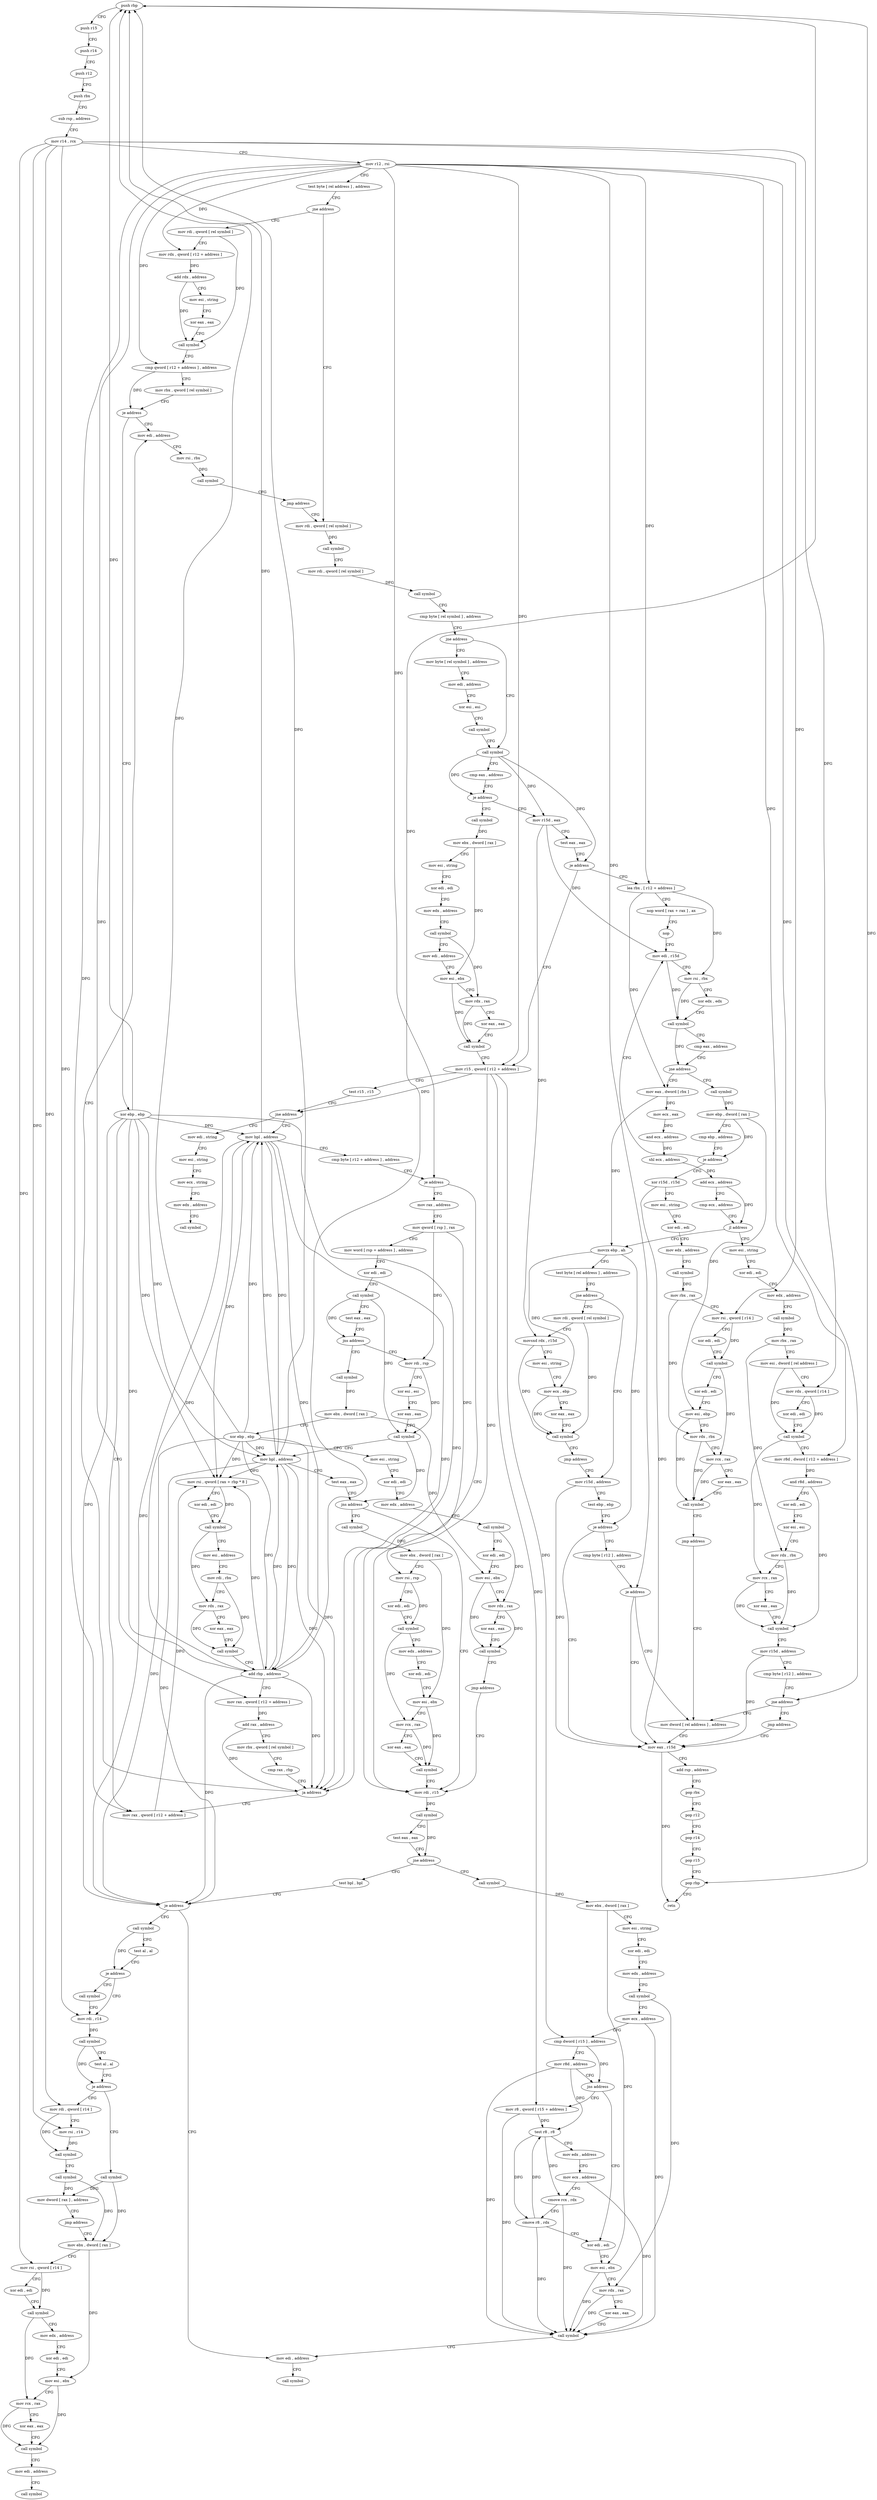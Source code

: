 digraph "func" {
"4217520" [label = "push rbp" ]
"4217521" [label = "push r15" ]
"4217523" [label = "push r14" ]
"4217525" [label = "push r12" ]
"4217527" [label = "push rbx" ]
"4217528" [label = "sub rsp , address" ]
"4217532" [label = "mov r14 , rcx" ]
"4217535" [label = "mov r12 , rsi" ]
"4217538" [label = "test byte [ rel address ] , address" ]
"4217545" [label = "jne address" ]
"4217896" [label = "mov rdi , qword [ rel symbol ]" ]
"4217551" [label = "mov rdi , qword [ rel symbol ]" ]
"4217903" [label = "mov rdx , qword [ r12 + address ]" ]
"4217908" [label = "add rdx , address" ]
"4217912" [label = "mov esi , string" ]
"4217917" [label = "xor eax , eax" ]
"4217919" [label = "call symbol" ]
"4217924" [label = "cmp qword [ r12 + address ] , address" ]
"4217930" [label = "mov rbx , qword [ rel symbol ]" ]
"4217937" [label = "je address" ]
"4218000" [label = "mov edi , address" ]
"4217939" [label = "xor ebp , ebp" ]
"4217558" [label = "call symbol" ]
"4217563" [label = "mov rdi , qword [ rel symbol ]" ]
"4217570" [label = "call symbol" ]
"4217575" [label = "cmp byte [ rel symbol ] , address" ]
"4217582" [label = "jne address" ]
"4217603" [label = "call symbol" ]
"4217584" [label = "mov byte [ rel symbol ] , address" ]
"4218005" [label = "mov rsi , rbx" ]
"4218008" [label = "call symbol" ]
"4218013" [label = "jmp address" ]
"4217941" [label = "mov rax , qword [ r12 + address ]" ]
"4217608" [label = "cmp eax , address" ]
"4217611" [label = "je address" ]
"4218047" [label = "call symbol" ]
"4217617" [label = "mov r15d , eax" ]
"4217591" [label = "mov edi , address" ]
"4217596" [label = "xor esi , esi" ]
"4217598" [label = "call symbol" ]
"4217946" [label = "mov rsi , qword [ rax + rbp * 8 ]" ]
"4217950" [label = "xor edi , edi" ]
"4217952" [label = "call symbol" ]
"4217957" [label = "mov esi , address" ]
"4217962" [label = "mov rdi , rbx" ]
"4217965" [label = "mov rdx , rax" ]
"4217968" [label = "xor eax , eax" ]
"4217970" [label = "call symbol" ]
"4217975" [label = "add rbp , address" ]
"4217979" [label = "mov rax , qword [ r12 + address ]" ]
"4217984" [label = "add rax , address" ]
"4217988" [label = "mov rbx , qword [ rel symbol ]" ]
"4217995" [label = "cmp rax , rbp" ]
"4217998" [label = "ja address" ]
"4218052" [label = "mov ebx , dword [ rax ]" ]
"4218054" [label = "mov esi , string" ]
"4218059" [label = "xor edi , edi" ]
"4218061" [label = "mov edx , address" ]
"4218066" [label = "call symbol" ]
"4218071" [label = "mov edi , address" ]
"4218076" [label = "mov esi , ebx" ]
"4218078" [label = "mov rdx , rax" ]
"4218081" [label = "xor eax , eax" ]
"4218083" [label = "call symbol" ]
"4218088" [label = "mov r15 , qword [ r12 + address ]" ]
"4217620" [label = "test eax , eax" ]
"4217622" [label = "je address" ]
"4217628" [label = "lea rbx , [ r12 + address ]" ]
"4218126" [label = "mov bpl , address" ]
"4218129" [label = "cmp byte [ r12 + address ] , address" ]
"4218138" [label = "je address" ]
"4218273" [label = "mov rdi , r15" ]
"4218144" [label = "mov rax , address" ]
"4218101" [label = "mov edi , string" ]
"4218106" [label = "mov esi , string" ]
"4218111" [label = "mov ecx , string" ]
"4218116" [label = "mov edx , address" ]
"4218121" [label = "call symbol" ]
"4218096" [label = "test r15 , r15" ]
"4218099" [label = "jne address" ]
"4217636" [label = "nop word [ rax + rax ] , ax" ]
"4217646" [label = "nop" ]
"4217648" [label = "mov edi , r15d" ]
"4218276" [label = "call symbol" ]
"4218281" [label = "test eax , eax" ]
"4218283" [label = "jne address" ]
"4218329" [label = "call symbol" ]
"4218285" [label = "test bpl , bpl" ]
"4218154" [label = "mov qword [ rsp ] , rax" ]
"4218158" [label = "mov word [ rsp + address ] , address" ]
"4218165" [label = "xor edi , edi" ]
"4218167" [label = "call symbol" ]
"4218172" [label = "test eax , eax" ]
"4218174" [label = "jns address" ]
"4218218" [label = "mov rdi , rsp" ]
"4218176" [label = "call symbol" ]
"4217733" [label = "mov eax , dword [ rbx ]" ]
"4217735" [label = "mov ecx , eax" ]
"4217737" [label = "and ecx , address" ]
"4217740" [label = "shl ecx , address" ]
"4217743" [label = "add ecx , address" ]
"4217749" [label = "cmp ecx , address" ]
"4217755" [label = "jl address" ]
"4217837" [label = "movzx ebp , ah" ]
"4217757" [label = "mov esi , string" ]
"4217666" [label = "call symbol" ]
"4217671" [label = "mov ebp , dword [ rax ]" ]
"4217673" [label = "cmp ebp , address" ]
"4217676" [label = "je address" ]
"4217678" [label = "xor r15d , r15d" ]
"4218334" [label = "mov ebx , dword [ rax ]" ]
"4218336" [label = "mov esi , string" ]
"4218341" [label = "xor edi , edi" ]
"4218343" [label = "mov edx , address" ]
"4218348" [label = "call symbol" ]
"4218353" [label = "mov ecx , address" ]
"4218358" [label = "cmp dword [ r15 ] , address" ]
"4218362" [label = "mov r8d , address" ]
"4218368" [label = "jns address" ]
"4218395" [label = "xor edi , edi" ]
"4218370" [label = "mov r8 , qword [ r15 + address ]" ]
"4218288" [label = "je address" ]
"4218409" [label = "mov edi , address" ]
"4218290" [label = "call symbol" ]
"4218221" [label = "xor esi , esi" ]
"4218223" [label = "xor eax , eax" ]
"4218225" [label = "call symbol" ]
"4218230" [label = "mov bpl , address" ]
"4218233" [label = "test eax , eax" ]
"4218235" [label = "jns address" ]
"4218237" [label = "call symbol" ]
"4218181" [label = "mov ebx , dword [ rax ]" ]
"4218183" [label = "xor ebp , ebp" ]
"4218185" [label = "mov esi , string" ]
"4218190" [label = "xor edi , edi" ]
"4218192" [label = "mov edx , address" ]
"4218197" [label = "call symbol" ]
"4218202" [label = "xor edi , edi" ]
"4218204" [label = "mov esi , ebx" ]
"4218206" [label = "mov rdx , rax" ]
"4218209" [label = "xor eax , eax" ]
"4218211" [label = "call symbol" ]
"4218216" [label = "jmp address" ]
"4217840" [label = "test byte [ rel address ] , address" ]
"4217847" [label = "jne address" ]
"4218018" [label = "mov rdi , qword [ rel symbol ]" ]
"4217853" [label = "mov r15d , address" ]
"4217762" [label = "xor edi , edi" ]
"4217764" [label = "mov edx , address" ]
"4217769" [label = "call symbol" ]
"4217774" [label = "mov rbx , rax" ]
"4217777" [label = "mov esi , dword [ rel address ]" ]
"4217783" [label = "mov rdx , qword [ r14 ]" ]
"4217786" [label = "xor edi , edi" ]
"4217788" [label = "call symbol" ]
"4217793" [label = "mov r8d , dword [ r12 + address ]" ]
"4217801" [label = "and r8d , address" ]
"4217805" [label = "xor edi , edi" ]
"4217807" [label = "xor esi , esi" ]
"4217809" [label = "mov rdx , rbx" ]
"4217812" [label = "mov rcx , rax" ]
"4217815" [label = "xor eax , eax" ]
"4217817" [label = "call symbol" ]
"4217822" [label = "mov r15d , address" ]
"4217828" [label = "cmp byte [ r12 ] , address" ]
"4217833" [label = "jne address" ]
"4217870" [label = "mov dword [ rel address ] , address" ]
"4217835" [label = "jmp address" ]
"4217651" [label = "mov rsi , rbx" ]
"4217654" [label = "xor edx , edx" ]
"4217656" [label = "call symbol" ]
"4217661" [label = "cmp eax , address" ]
"4217664" [label = "jne address" ]
"4217681" [label = "mov esi , string" ]
"4217686" [label = "xor edi , edi" ]
"4217688" [label = "mov edx , address" ]
"4217693" [label = "call symbol" ]
"4217698" [label = "mov rbx , rax" ]
"4217701" [label = "mov rsi , qword [ r14 ]" ]
"4217704" [label = "xor edi , edi" ]
"4217706" [label = "call symbol" ]
"4217711" [label = "xor edi , edi" ]
"4217713" [label = "mov esi , ebp" ]
"4217715" [label = "mov rdx , rbx" ]
"4217718" [label = "mov rcx , rax" ]
"4217721" [label = "xor eax , eax" ]
"4217723" [label = "call symbol" ]
"4217728" [label = "jmp address" ]
"4218397" [label = "mov esi , ebx" ]
"4218399" [label = "mov rdx , rax" ]
"4218402" [label = "xor eax , eax" ]
"4218404" [label = "call symbol" ]
"4218374" [label = "test r8 , r8" ]
"4218377" [label = "mov edx , address" ]
"4218382" [label = "mov ecx , address" ]
"4218387" [label = "cmove rcx , rdx" ]
"4218391" [label = "cmove r8 , rdx" ]
"4218414" [label = "call symbol" ]
"4218295" [label = "test al , al" ]
"4218297" [label = "je address" ]
"4218304" [label = "mov rdi , r14" ]
"4218299" [label = "call symbol" ]
"4218242" [label = "mov ebx , dword [ rax ]" ]
"4218244" [label = "mov rsi , rsp" ]
"4218247" [label = "xor edi , edi" ]
"4218249" [label = "call symbol" ]
"4218254" [label = "mov edx , address" ]
"4218259" [label = "xor edi , edi" ]
"4218261" [label = "mov esi , ebx" ]
"4218263" [label = "mov rcx , rax" ]
"4218266" [label = "xor eax , eax" ]
"4218268" [label = "call symbol" ]
"4218025" [label = "movsxd rdx , r15d" ]
"4218028" [label = "mov esi , string" ]
"4218033" [label = "mov ecx , ebp" ]
"4218035" [label = "xor eax , eax" ]
"4218037" [label = "call symbol" ]
"4218042" [label = "jmp address" ]
"4217859" [label = "test ebp , ebp" ]
"4217861" [label = "je address" ]
"4217880" [label = "mov eax , r15d" ]
"4217863" [label = "cmp byte [ r12 ] , address" ]
"4218307" [label = "call symbol" ]
"4218312" [label = "test al , al" ]
"4218314" [label = "je address" ]
"4218419" [label = "mov rdi , qword [ r14 ]" ]
"4218316" [label = "call symbol" ]
"4217883" [label = "add rsp , address" ]
"4217887" [label = "pop rbx" ]
"4217888" [label = "pop r12" ]
"4217890" [label = "pop r14" ]
"4217892" [label = "pop r15" ]
"4217894" [label = "pop rbp" ]
"4217895" [label = "retn" ]
"4217868" [label = "je address" ]
"4218422" [label = "mov rsi , r14" ]
"4218425" [label = "call symbol" ]
"4218430" [label = "call symbol" ]
"4218435" [label = "mov ebx , dword [ rax ]" ]
"4218321" [label = "mov dword [ rax ] , address" ]
"4218327" [label = "jmp address" ]
"4218437" [label = "mov rsi , qword [ r14 ]" ]
"4218440" [label = "xor edi , edi" ]
"4218442" [label = "call symbol" ]
"4218447" [label = "mov edx , address" ]
"4218452" [label = "xor edi , edi" ]
"4218454" [label = "mov esi , ebx" ]
"4218456" [label = "mov rcx , rax" ]
"4218459" [label = "xor eax , eax" ]
"4218461" [label = "call symbol" ]
"4218466" [label = "mov edi , address" ]
"4218471" [label = "call symbol" ]
"4217520" -> "4217521" [ label = "CFG" ]
"4217520" -> "4217894" [ label = "DFG" ]
"4217521" -> "4217523" [ label = "CFG" ]
"4217523" -> "4217525" [ label = "CFG" ]
"4217525" -> "4217527" [ label = "CFG" ]
"4217527" -> "4217528" [ label = "CFG" ]
"4217528" -> "4217532" [ label = "CFG" ]
"4217532" -> "4217535" [ label = "CFG" ]
"4217532" -> "4217783" [ label = "DFG" ]
"4217532" -> "4217701" [ label = "DFG" ]
"4217532" -> "4218304" [ label = "DFG" ]
"4217532" -> "4218419" [ label = "DFG" ]
"4217532" -> "4218422" [ label = "DFG" ]
"4217532" -> "4218437" [ label = "DFG" ]
"4217535" -> "4217538" [ label = "CFG" ]
"4217535" -> "4217903" [ label = "DFG" ]
"4217535" -> "4217924" [ label = "DFG" ]
"4217535" -> "4217941" [ label = "DFG" ]
"4217535" -> "4217979" [ label = "DFG" ]
"4217535" -> "4218088" [ label = "DFG" ]
"4217535" -> "4217628" [ label = "DFG" ]
"4217535" -> "4218138" [ label = "DFG" ]
"4217535" -> "4217793" [ label = "DFG" ]
"4217535" -> "4217833" [ label = "DFG" ]
"4217535" -> "4217868" [ label = "DFG" ]
"4217538" -> "4217545" [ label = "CFG" ]
"4217545" -> "4217896" [ label = "CFG" ]
"4217545" -> "4217551" [ label = "CFG" ]
"4217896" -> "4217903" [ label = "CFG" ]
"4217896" -> "4217919" [ label = "DFG" ]
"4217551" -> "4217558" [ label = "DFG" ]
"4217903" -> "4217908" [ label = "DFG" ]
"4217908" -> "4217912" [ label = "CFG" ]
"4217908" -> "4217919" [ label = "DFG" ]
"4217912" -> "4217917" [ label = "CFG" ]
"4217917" -> "4217919" [ label = "CFG" ]
"4217919" -> "4217924" [ label = "CFG" ]
"4217924" -> "4217930" [ label = "CFG" ]
"4217924" -> "4217937" [ label = "DFG" ]
"4217930" -> "4217937" [ label = "CFG" ]
"4217937" -> "4218000" [ label = "CFG" ]
"4217937" -> "4217939" [ label = "CFG" ]
"4218000" -> "4218005" [ label = "CFG" ]
"4217939" -> "4217941" [ label = "CFG" ]
"4217939" -> "4217520" [ label = "DFG" ]
"4217939" -> "4217946" [ label = "DFG" ]
"4217939" -> "4217975" [ label = "DFG" ]
"4217939" -> "4217998" [ label = "DFG" ]
"4217939" -> "4218126" [ label = "DFG" ]
"4217939" -> "4218288" [ label = "DFG" ]
"4217939" -> "4218230" [ label = "DFG" ]
"4217558" -> "4217563" [ label = "CFG" ]
"4217563" -> "4217570" [ label = "DFG" ]
"4217570" -> "4217575" [ label = "CFG" ]
"4217575" -> "4217582" [ label = "CFG" ]
"4217582" -> "4217603" [ label = "CFG" ]
"4217582" -> "4217584" [ label = "CFG" ]
"4217603" -> "4217608" [ label = "CFG" ]
"4217603" -> "4217611" [ label = "DFG" ]
"4217603" -> "4217617" [ label = "DFG" ]
"4217603" -> "4217622" [ label = "DFG" ]
"4217584" -> "4217591" [ label = "CFG" ]
"4218005" -> "4218008" [ label = "DFG" ]
"4218008" -> "4218013" [ label = "CFG" ]
"4218013" -> "4217551" [ label = "CFG" ]
"4217941" -> "4217946" [ label = "DFG" ]
"4217608" -> "4217611" [ label = "CFG" ]
"4217611" -> "4218047" [ label = "CFG" ]
"4217611" -> "4217617" [ label = "CFG" ]
"4218047" -> "4218052" [ label = "DFG" ]
"4217617" -> "4217620" [ label = "CFG" ]
"4217617" -> "4217648" [ label = "DFG" ]
"4217617" -> "4218025" [ label = "DFG" ]
"4217591" -> "4217596" [ label = "CFG" ]
"4217596" -> "4217598" [ label = "CFG" ]
"4217598" -> "4217603" [ label = "CFG" ]
"4217946" -> "4217950" [ label = "CFG" ]
"4217946" -> "4217952" [ label = "DFG" ]
"4217950" -> "4217952" [ label = "CFG" ]
"4217952" -> "4217957" [ label = "CFG" ]
"4217952" -> "4217965" [ label = "DFG" ]
"4217957" -> "4217962" [ label = "CFG" ]
"4217962" -> "4217965" [ label = "CFG" ]
"4217962" -> "4217970" [ label = "DFG" ]
"4217965" -> "4217968" [ label = "CFG" ]
"4217965" -> "4217970" [ label = "DFG" ]
"4217968" -> "4217970" [ label = "CFG" ]
"4217970" -> "4217975" [ label = "CFG" ]
"4217975" -> "4217979" [ label = "CFG" ]
"4217975" -> "4217520" [ label = "DFG" ]
"4217975" -> "4217946" [ label = "DFG" ]
"4217975" -> "4217998" [ label = "DFG" ]
"4217975" -> "4218126" [ label = "DFG" ]
"4217975" -> "4218288" [ label = "DFG" ]
"4217975" -> "4218230" [ label = "DFG" ]
"4217979" -> "4217984" [ label = "DFG" ]
"4217984" -> "4217988" [ label = "CFG" ]
"4217984" -> "4217998" [ label = "DFG" ]
"4217988" -> "4217995" [ label = "CFG" ]
"4217995" -> "4217998" [ label = "CFG" ]
"4217998" -> "4217941" [ label = "CFG" ]
"4217998" -> "4218000" [ label = "CFG" ]
"4218052" -> "4218054" [ label = "CFG" ]
"4218052" -> "4218076" [ label = "DFG" ]
"4218054" -> "4218059" [ label = "CFG" ]
"4218059" -> "4218061" [ label = "CFG" ]
"4218061" -> "4218066" [ label = "CFG" ]
"4218066" -> "4218071" [ label = "CFG" ]
"4218066" -> "4218078" [ label = "DFG" ]
"4218071" -> "4218076" [ label = "CFG" ]
"4218076" -> "4218078" [ label = "CFG" ]
"4218076" -> "4218083" [ label = "DFG" ]
"4218078" -> "4218081" [ label = "CFG" ]
"4218078" -> "4218083" [ label = "DFG" ]
"4218081" -> "4218083" [ label = "CFG" ]
"4218083" -> "4218088" [ label = "CFG" ]
"4218088" -> "4218096" [ label = "CFG" ]
"4218088" -> "4218099" [ label = "DFG" ]
"4218088" -> "4218273" [ label = "DFG" ]
"4218088" -> "4218358" [ label = "DFG" ]
"4218088" -> "4218370" [ label = "DFG" ]
"4217620" -> "4217622" [ label = "CFG" ]
"4217622" -> "4218088" [ label = "CFG" ]
"4217622" -> "4217628" [ label = "CFG" ]
"4217628" -> "4217636" [ label = "CFG" ]
"4217628" -> "4217651" [ label = "DFG" ]
"4217628" -> "4217733" [ label = "DFG" ]
"4218126" -> "4218129" [ label = "CFG" ]
"4218126" -> "4217520" [ label = "DFG" ]
"4218126" -> "4217946" [ label = "DFG" ]
"4218126" -> "4217975" [ label = "DFG" ]
"4218126" -> "4217998" [ label = "DFG" ]
"4218126" -> "4218288" [ label = "DFG" ]
"4218126" -> "4218230" [ label = "DFG" ]
"4218129" -> "4218138" [ label = "CFG" ]
"4218138" -> "4218273" [ label = "CFG" ]
"4218138" -> "4218144" [ label = "CFG" ]
"4218273" -> "4218276" [ label = "DFG" ]
"4218144" -> "4218154" [ label = "CFG" ]
"4218101" -> "4218106" [ label = "CFG" ]
"4218106" -> "4218111" [ label = "CFG" ]
"4218111" -> "4218116" [ label = "CFG" ]
"4218116" -> "4218121" [ label = "CFG" ]
"4218096" -> "4218099" [ label = "CFG" ]
"4218099" -> "4218126" [ label = "CFG" ]
"4218099" -> "4218101" [ label = "CFG" ]
"4217636" -> "4217646" [ label = "CFG" ]
"4217646" -> "4217648" [ label = "CFG" ]
"4217648" -> "4217651" [ label = "CFG" ]
"4217648" -> "4217656" [ label = "DFG" ]
"4218276" -> "4218281" [ label = "CFG" ]
"4218276" -> "4218283" [ label = "DFG" ]
"4218281" -> "4218283" [ label = "CFG" ]
"4218283" -> "4218329" [ label = "CFG" ]
"4218283" -> "4218285" [ label = "CFG" ]
"4218329" -> "4218334" [ label = "DFG" ]
"4218285" -> "4218288" [ label = "CFG" ]
"4218154" -> "4218158" [ label = "CFG" ]
"4218154" -> "4218218" [ label = "DFG" ]
"4218154" -> "4218244" [ label = "DFG" ]
"4218158" -> "4218165" [ label = "CFG" ]
"4218165" -> "4218167" [ label = "CFG" ]
"4218167" -> "4218172" [ label = "CFG" ]
"4218167" -> "4218174" [ label = "DFG" ]
"4218167" -> "4218225" [ label = "DFG" ]
"4218172" -> "4218174" [ label = "CFG" ]
"4218174" -> "4218218" [ label = "CFG" ]
"4218174" -> "4218176" [ label = "CFG" ]
"4218218" -> "4218221" [ label = "CFG" ]
"4218218" -> "4218225" [ label = "DFG" ]
"4218176" -> "4218181" [ label = "DFG" ]
"4217733" -> "4217735" [ label = "DFG" ]
"4217733" -> "4217837" [ label = "DFG" ]
"4217735" -> "4217737" [ label = "DFG" ]
"4217737" -> "4217740" [ label = "DFG" ]
"4217740" -> "4217743" [ label = "DFG" ]
"4217743" -> "4217749" [ label = "CFG" ]
"4217743" -> "4217755" [ label = "DFG" ]
"4217749" -> "4217755" [ label = "CFG" ]
"4217755" -> "4217837" [ label = "CFG" ]
"4217755" -> "4217757" [ label = "CFG" ]
"4217837" -> "4217840" [ label = "CFG" ]
"4217837" -> "4218033" [ label = "DFG" ]
"4217837" -> "4217861" [ label = "DFG" ]
"4217757" -> "4217762" [ label = "CFG" ]
"4217666" -> "4217671" [ label = "DFG" ]
"4217671" -> "4217673" [ label = "CFG" ]
"4217671" -> "4217676" [ label = "DFG" ]
"4217671" -> "4217713" [ label = "DFG" ]
"4217673" -> "4217676" [ label = "CFG" ]
"4217676" -> "4217648" [ label = "CFG" ]
"4217676" -> "4217678" [ label = "CFG" ]
"4217678" -> "4217681" [ label = "CFG" ]
"4217678" -> "4217880" [ label = "DFG" ]
"4218334" -> "4218336" [ label = "CFG" ]
"4218334" -> "4218397" [ label = "DFG" ]
"4218336" -> "4218341" [ label = "CFG" ]
"4218341" -> "4218343" [ label = "CFG" ]
"4218343" -> "4218348" [ label = "CFG" ]
"4218348" -> "4218353" [ label = "CFG" ]
"4218348" -> "4218399" [ label = "DFG" ]
"4218353" -> "4218358" [ label = "CFG" ]
"4218353" -> "4218404" [ label = "DFG" ]
"4218358" -> "4218362" [ label = "CFG" ]
"4218358" -> "4218368" [ label = "DFG" ]
"4218362" -> "4218368" [ label = "CFG" ]
"4218362" -> "4218404" [ label = "DFG" ]
"4218362" -> "4218374" [ label = "DFG" ]
"4218368" -> "4218395" [ label = "CFG" ]
"4218368" -> "4218370" [ label = "CFG" ]
"4218395" -> "4218397" [ label = "CFG" ]
"4218370" -> "4218374" [ label = "DFG" ]
"4218370" -> "4218404" [ label = "DFG" ]
"4218288" -> "4218409" [ label = "CFG" ]
"4218288" -> "4218290" [ label = "CFG" ]
"4218409" -> "4218414" [ label = "CFG" ]
"4218290" -> "4218295" [ label = "CFG" ]
"4218290" -> "4218297" [ label = "DFG" ]
"4218221" -> "4218223" [ label = "CFG" ]
"4218223" -> "4218225" [ label = "CFG" ]
"4218225" -> "4218230" [ label = "CFG" ]
"4218225" -> "4218235" [ label = "DFG" ]
"4218230" -> "4218233" [ label = "CFG" ]
"4218230" -> "4217520" [ label = "DFG" ]
"4218230" -> "4217946" [ label = "DFG" ]
"4218230" -> "4217975" [ label = "DFG" ]
"4218230" -> "4217998" [ label = "DFG" ]
"4218230" -> "4218126" [ label = "DFG" ]
"4218230" -> "4218288" [ label = "DFG" ]
"4218233" -> "4218235" [ label = "CFG" ]
"4218235" -> "4218273" [ label = "CFG" ]
"4218235" -> "4218237" [ label = "CFG" ]
"4218237" -> "4218242" [ label = "DFG" ]
"4218181" -> "4218183" [ label = "CFG" ]
"4218181" -> "4218204" [ label = "DFG" ]
"4218183" -> "4218185" [ label = "CFG" ]
"4218183" -> "4217520" [ label = "DFG" ]
"4218183" -> "4217946" [ label = "DFG" ]
"4218183" -> "4217975" [ label = "DFG" ]
"4218183" -> "4217998" [ label = "DFG" ]
"4218183" -> "4218126" [ label = "DFG" ]
"4218183" -> "4218288" [ label = "DFG" ]
"4218183" -> "4218230" [ label = "DFG" ]
"4218185" -> "4218190" [ label = "CFG" ]
"4218190" -> "4218192" [ label = "CFG" ]
"4218192" -> "4218197" [ label = "CFG" ]
"4218197" -> "4218202" [ label = "CFG" ]
"4218197" -> "4218206" [ label = "DFG" ]
"4218202" -> "4218204" [ label = "CFG" ]
"4218204" -> "4218206" [ label = "CFG" ]
"4218204" -> "4218211" [ label = "DFG" ]
"4218206" -> "4218209" [ label = "CFG" ]
"4218206" -> "4218211" [ label = "DFG" ]
"4218209" -> "4218211" [ label = "CFG" ]
"4218211" -> "4218216" [ label = "CFG" ]
"4218216" -> "4218273" [ label = "CFG" ]
"4217840" -> "4217847" [ label = "CFG" ]
"4217847" -> "4218018" [ label = "CFG" ]
"4217847" -> "4217853" [ label = "CFG" ]
"4218018" -> "4218025" [ label = "CFG" ]
"4218018" -> "4218037" [ label = "DFG" ]
"4217853" -> "4217859" [ label = "CFG" ]
"4217853" -> "4217880" [ label = "DFG" ]
"4217762" -> "4217764" [ label = "CFG" ]
"4217764" -> "4217769" [ label = "CFG" ]
"4217769" -> "4217774" [ label = "DFG" ]
"4217774" -> "4217777" [ label = "CFG" ]
"4217774" -> "4217809" [ label = "DFG" ]
"4217777" -> "4217783" [ label = "CFG" ]
"4217777" -> "4217788" [ label = "DFG" ]
"4217783" -> "4217786" [ label = "CFG" ]
"4217783" -> "4217788" [ label = "DFG" ]
"4217786" -> "4217788" [ label = "CFG" ]
"4217788" -> "4217793" [ label = "CFG" ]
"4217788" -> "4217812" [ label = "DFG" ]
"4217793" -> "4217801" [ label = "DFG" ]
"4217801" -> "4217805" [ label = "CFG" ]
"4217801" -> "4217817" [ label = "DFG" ]
"4217805" -> "4217807" [ label = "CFG" ]
"4217807" -> "4217809" [ label = "CFG" ]
"4217809" -> "4217812" [ label = "CFG" ]
"4217809" -> "4217817" [ label = "DFG" ]
"4217812" -> "4217815" [ label = "CFG" ]
"4217812" -> "4217817" [ label = "DFG" ]
"4217815" -> "4217817" [ label = "CFG" ]
"4217817" -> "4217822" [ label = "CFG" ]
"4217822" -> "4217828" [ label = "CFG" ]
"4217822" -> "4217880" [ label = "DFG" ]
"4217828" -> "4217833" [ label = "CFG" ]
"4217833" -> "4217870" [ label = "CFG" ]
"4217833" -> "4217835" [ label = "CFG" ]
"4217870" -> "4217880" [ label = "CFG" ]
"4217835" -> "4217880" [ label = "CFG" ]
"4217651" -> "4217654" [ label = "CFG" ]
"4217651" -> "4217656" [ label = "DFG" ]
"4217654" -> "4217656" [ label = "CFG" ]
"4217656" -> "4217661" [ label = "CFG" ]
"4217656" -> "4217664" [ label = "DFG" ]
"4217661" -> "4217664" [ label = "CFG" ]
"4217664" -> "4217733" [ label = "CFG" ]
"4217664" -> "4217666" [ label = "CFG" ]
"4217681" -> "4217686" [ label = "CFG" ]
"4217686" -> "4217688" [ label = "CFG" ]
"4217688" -> "4217693" [ label = "CFG" ]
"4217693" -> "4217698" [ label = "DFG" ]
"4217698" -> "4217701" [ label = "CFG" ]
"4217698" -> "4217715" [ label = "DFG" ]
"4217701" -> "4217704" [ label = "CFG" ]
"4217701" -> "4217706" [ label = "DFG" ]
"4217704" -> "4217706" [ label = "CFG" ]
"4217706" -> "4217711" [ label = "CFG" ]
"4217706" -> "4217718" [ label = "DFG" ]
"4217711" -> "4217713" [ label = "CFG" ]
"4217713" -> "4217715" [ label = "CFG" ]
"4217713" -> "4217723" [ label = "DFG" ]
"4217715" -> "4217718" [ label = "CFG" ]
"4217715" -> "4217723" [ label = "DFG" ]
"4217718" -> "4217721" [ label = "CFG" ]
"4217718" -> "4217723" [ label = "DFG" ]
"4217721" -> "4217723" [ label = "CFG" ]
"4217723" -> "4217728" [ label = "CFG" ]
"4217728" -> "4217870" [ label = "CFG" ]
"4218397" -> "4218399" [ label = "CFG" ]
"4218397" -> "4218404" [ label = "DFG" ]
"4218399" -> "4218402" [ label = "CFG" ]
"4218399" -> "4218404" [ label = "DFG" ]
"4218402" -> "4218404" [ label = "CFG" ]
"4218404" -> "4218409" [ label = "CFG" ]
"4218374" -> "4218377" [ label = "CFG" ]
"4218374" -> "4218387" [ label = "DFG" ]
"4218374" -> "4218391" [ label = "DFG" ]
"4218377" -> "4218382" [ label = "CFG" ]
"4218382" -> "4218387" [ label = "CFG" ]
"4218382" -> "4218404" [ label = "DFG" ]
"4218387" -> "4218391" [ label = "CFG" ]
"4218387" -> "4218404" [ label = "DFG" ]
"4218391" -> "4218395" [ label = "CFG" ]
"4218391" -> "4218404" [ label = "DFG" ]
"4218391" -> "4218374" [ label = "DFG" ]
"4218295" -> "4218297" [ label = "CFG" ]
"4218297" -> "4218304" [ label = "CFG" ]
"4218297" -> "4218299" [ label = "CFG" ]
"4218304" -> "4218307" [ label = "DFG" ]
"4218299" -> "4218304" [ label = "CFG" ]
"4218242" -> "4218244" [ label = "CFG" ]
"4218242" -> "4218261" [ label = "DFG" ]
"4218244" -> "4218247" [ label = "CFG" ]
"4218244" -> "4218249" [ label = "DFG" ]
"4218247" -> "4218249" [ label = "CFG" ]
"4218249" -> "4218254" [ label = "CFG" ]
"4218249" -> "4218263" [ label = "DFG" ]
"4218254" -> "4218259" [ label = "CFG" ]
"4218259" -> "4218261" [ label = "CFG" ]
"4218261" -> "4218263" [ label = "CFG" ]
"4218261" -> "4218268" [ label = "DFG" ]
"4218263" -> "4218266" [ label = "CFG" ]
"4218263" -> "4218268" [ label = "DFG" ]
"4218266" -> "4218268" [ label = "CFG" ]
"4218268" -> "4218273" [ label = "CFG" ]
"4218025" -> "4218028" [ label = "CFG" ]
"4218025" -> "4218037" [ label = "DFG" ]
"4218028" -> "4218033" [ label = "CFG" ]
"4218033" -> "4218035" [ label = "CFG" ]
"4218033" -> "4218037" [ label = "DFG" ]
"4218035" -> "4218037" [ label = "CFG" ]
"4218037" -> "4218042" [ label = "CFG" ]
"4218042" -> "4217853" [ label = "CFG" ]
"4217859" -> "4217861" [ label = "CFG" ]
"4217861" -> "4217880" [ label = "CFG" ]
"4217861" -> "4217863" [ label = "CFG" ]
"4217880" -> "4217883" [ label = "CFG" ]
"4217880" -> "4217895" [ label = "DFG" ]
"4217863" -> "4217868" [ label = "CFG" ]
"4218307" -> "4218312" [ label = "CFG" ]
"4218307" -> "4218314" [ label = "DFG" ]
"4218312" -> "4218314" [ label = "CFG" ]
"4218314" -> "4218419" [ label = "CFG" ]
"4218314" -> "4218316" [ label = "CFG" ]
"4218419" -> "4218422" [ label = "CFG" ]
"4218419" -> "4218425" [ label = "DFG" ]
"4218316" -> "4218321" [ label = "DFG" ]
"4218316" -> "4218435" [ label = "DFG" ]
"4217883" -> "4217887" [ label = "CFG" ]
"4217887" -> "4217888" [ label = "CFG" ]
"4217888" -> "4217890" [ label = "CFG" ]
"4217890" -> "4217892" [ label = "CFG" ]
"4217892" -> "4217894" [ label = "CFG" ]
"4217894" -> "4217895" [ label = "CFG" ]
"4217868" -> "4217880" [ label = "CFG" ]
"4217868" -> "4217870" [ label = "CFG" ]
"4218422" -> "4218425" [ label = "DFG" ]
"4218425" -> "4218430" [ label = "CFG" ]
"4218430" -> "4218435" [ label = "DFG" ]
"4218430" -> "4218321" [ label = "DFG" ]
"4218435" -> "4218437" [ label = "CFG" ]
"4218435" -> "4218454" [ label = "DFG" ]
"4218321" -> "4218327" [ label = "CFG" ]
"4218327" -> "4218435" [ label = "CFG" ]
"4218437" -> "4218440" [ label = "CFG" ]
"4218437" -> "4218442" [ label = "DFG" ]
"4218440" -> "4218442" [ label = "CFG" ]
"4218442" -> "4218447" [ label = "CFG" ]
"4218442" -> "4218456" [ label = "DFG" ]
"4218447" -> "4218452" [ label = "CFG" ]
"4218452" -> "4218454" [ label = "CFG" ]
"4218454" -> "4218456" [ label = "CFG" ]
"4218454" -> "4218461" [ label = "DFG" ]
"4218456" -> "4218459" [ label = "CFG" ]
"4218456" -> "4218461" [ label = "DFG" ]
"4218459" -> "4218461" [ label = "CFG" ]
"4218461" -> "4218466" [ label = "CFG" ]
"4218466" -> "4218471" [ label = "CFG" ]
}
